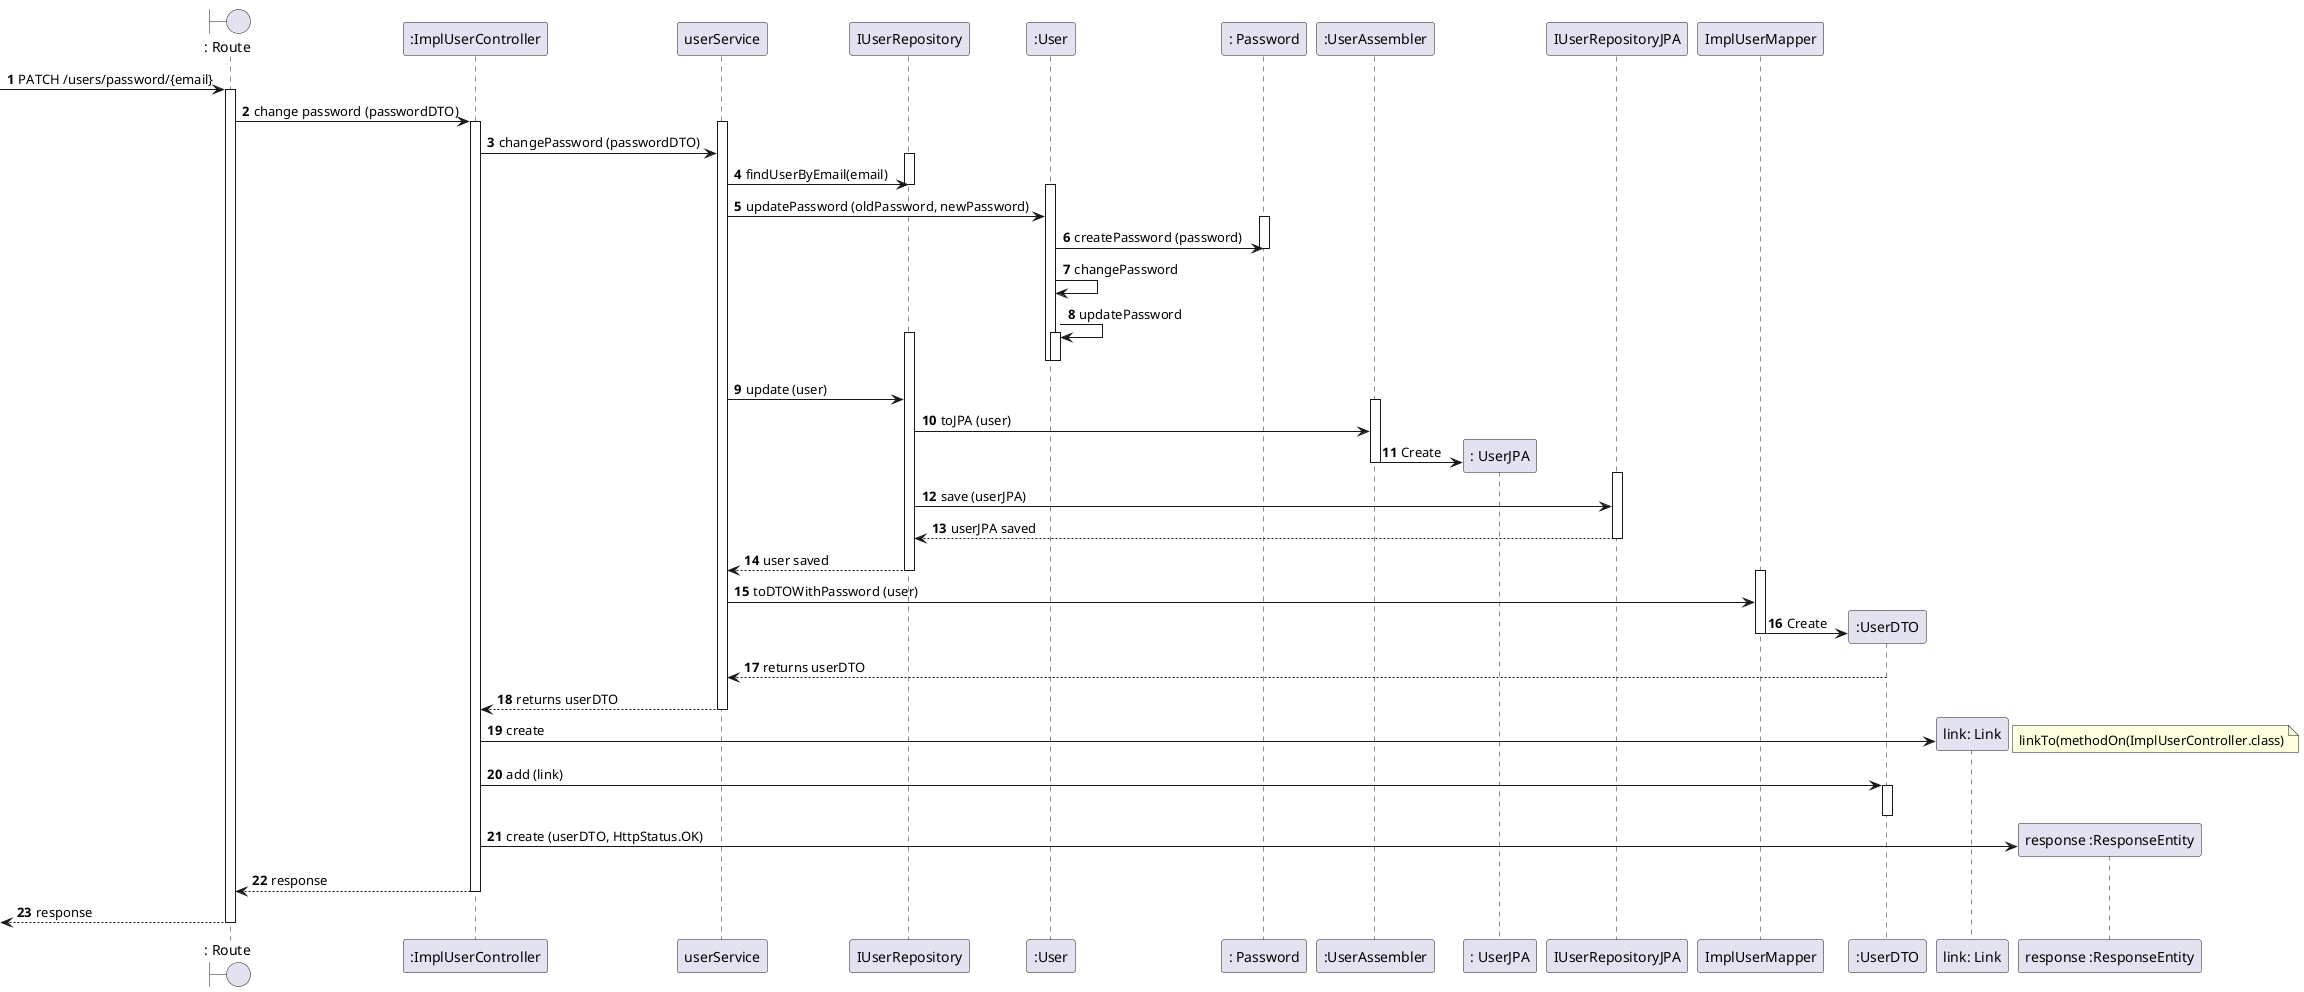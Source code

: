@startuml
autonumber
boundary ": Route" as route

-> route : PATCH /users/password/{email}
activate route
participant ":ImplUserController" as UC
route -> UC : change password (passwordDTO)
activate UC
activate userService
participant ":ImplAppUserService" as userService
UC-> userService : changePassword (passwordDTO)
participant "IUserRepository" as urepo
activate urepo
userService->urepo : findUserByEmail(email)

deactivate urepo
participant ":User" as user
activate user
userService-> user : updatePassword (oldPassword, newPassword)
participant ": Password" as pw
activate pw
user -> pw : createPassword (password)

deactivate pw
user -> user : changePassword
user -> user ++: updatePassword
deactivate user

deactivate user
activate urepo
userService->urepo : update (user)
participant ":UserAssembler" as assembler
activate assembler
urepo->assembler : toJPA (user)
participant ": UserJPA" as userJPA
assembler ->  userJPA ** : Create

deactivate assembler
participant "IUserRepositoryJPA" as urepojpa
activate urepojpa
urepo-> urepojpa : save (userJPA)
urepojpa-->urepo : userJPA saved
deactivate urepojpa
urepo--> userService : user saved
deactivate urepo
participant "ImplUserMapper" as mapper
activate mapper
userService-> mapper : toDTOWithPassword (user)
participant ":UserDTO" as userDTO
mapper ->  userDTO ** : Create
deactivate mapper

userDTO--> userService : returns userDTO
userService-->UC : returns userDTO
deactivate userService
create participant "link: Link" as linkuser
UC-> linkuser : create
 note right
   linkTo(methodOn(ImplUserController.class)
 endnote
UC ->userDTO : add (link)
activate userDTO
deactivate userDTO
create participant "response :ResponseEntity" as res
UC -> res : create (userDTO, HttpStatus.OK)
UC --> route : response
deactivate UC
<--route : response
deactivate route
@enduml